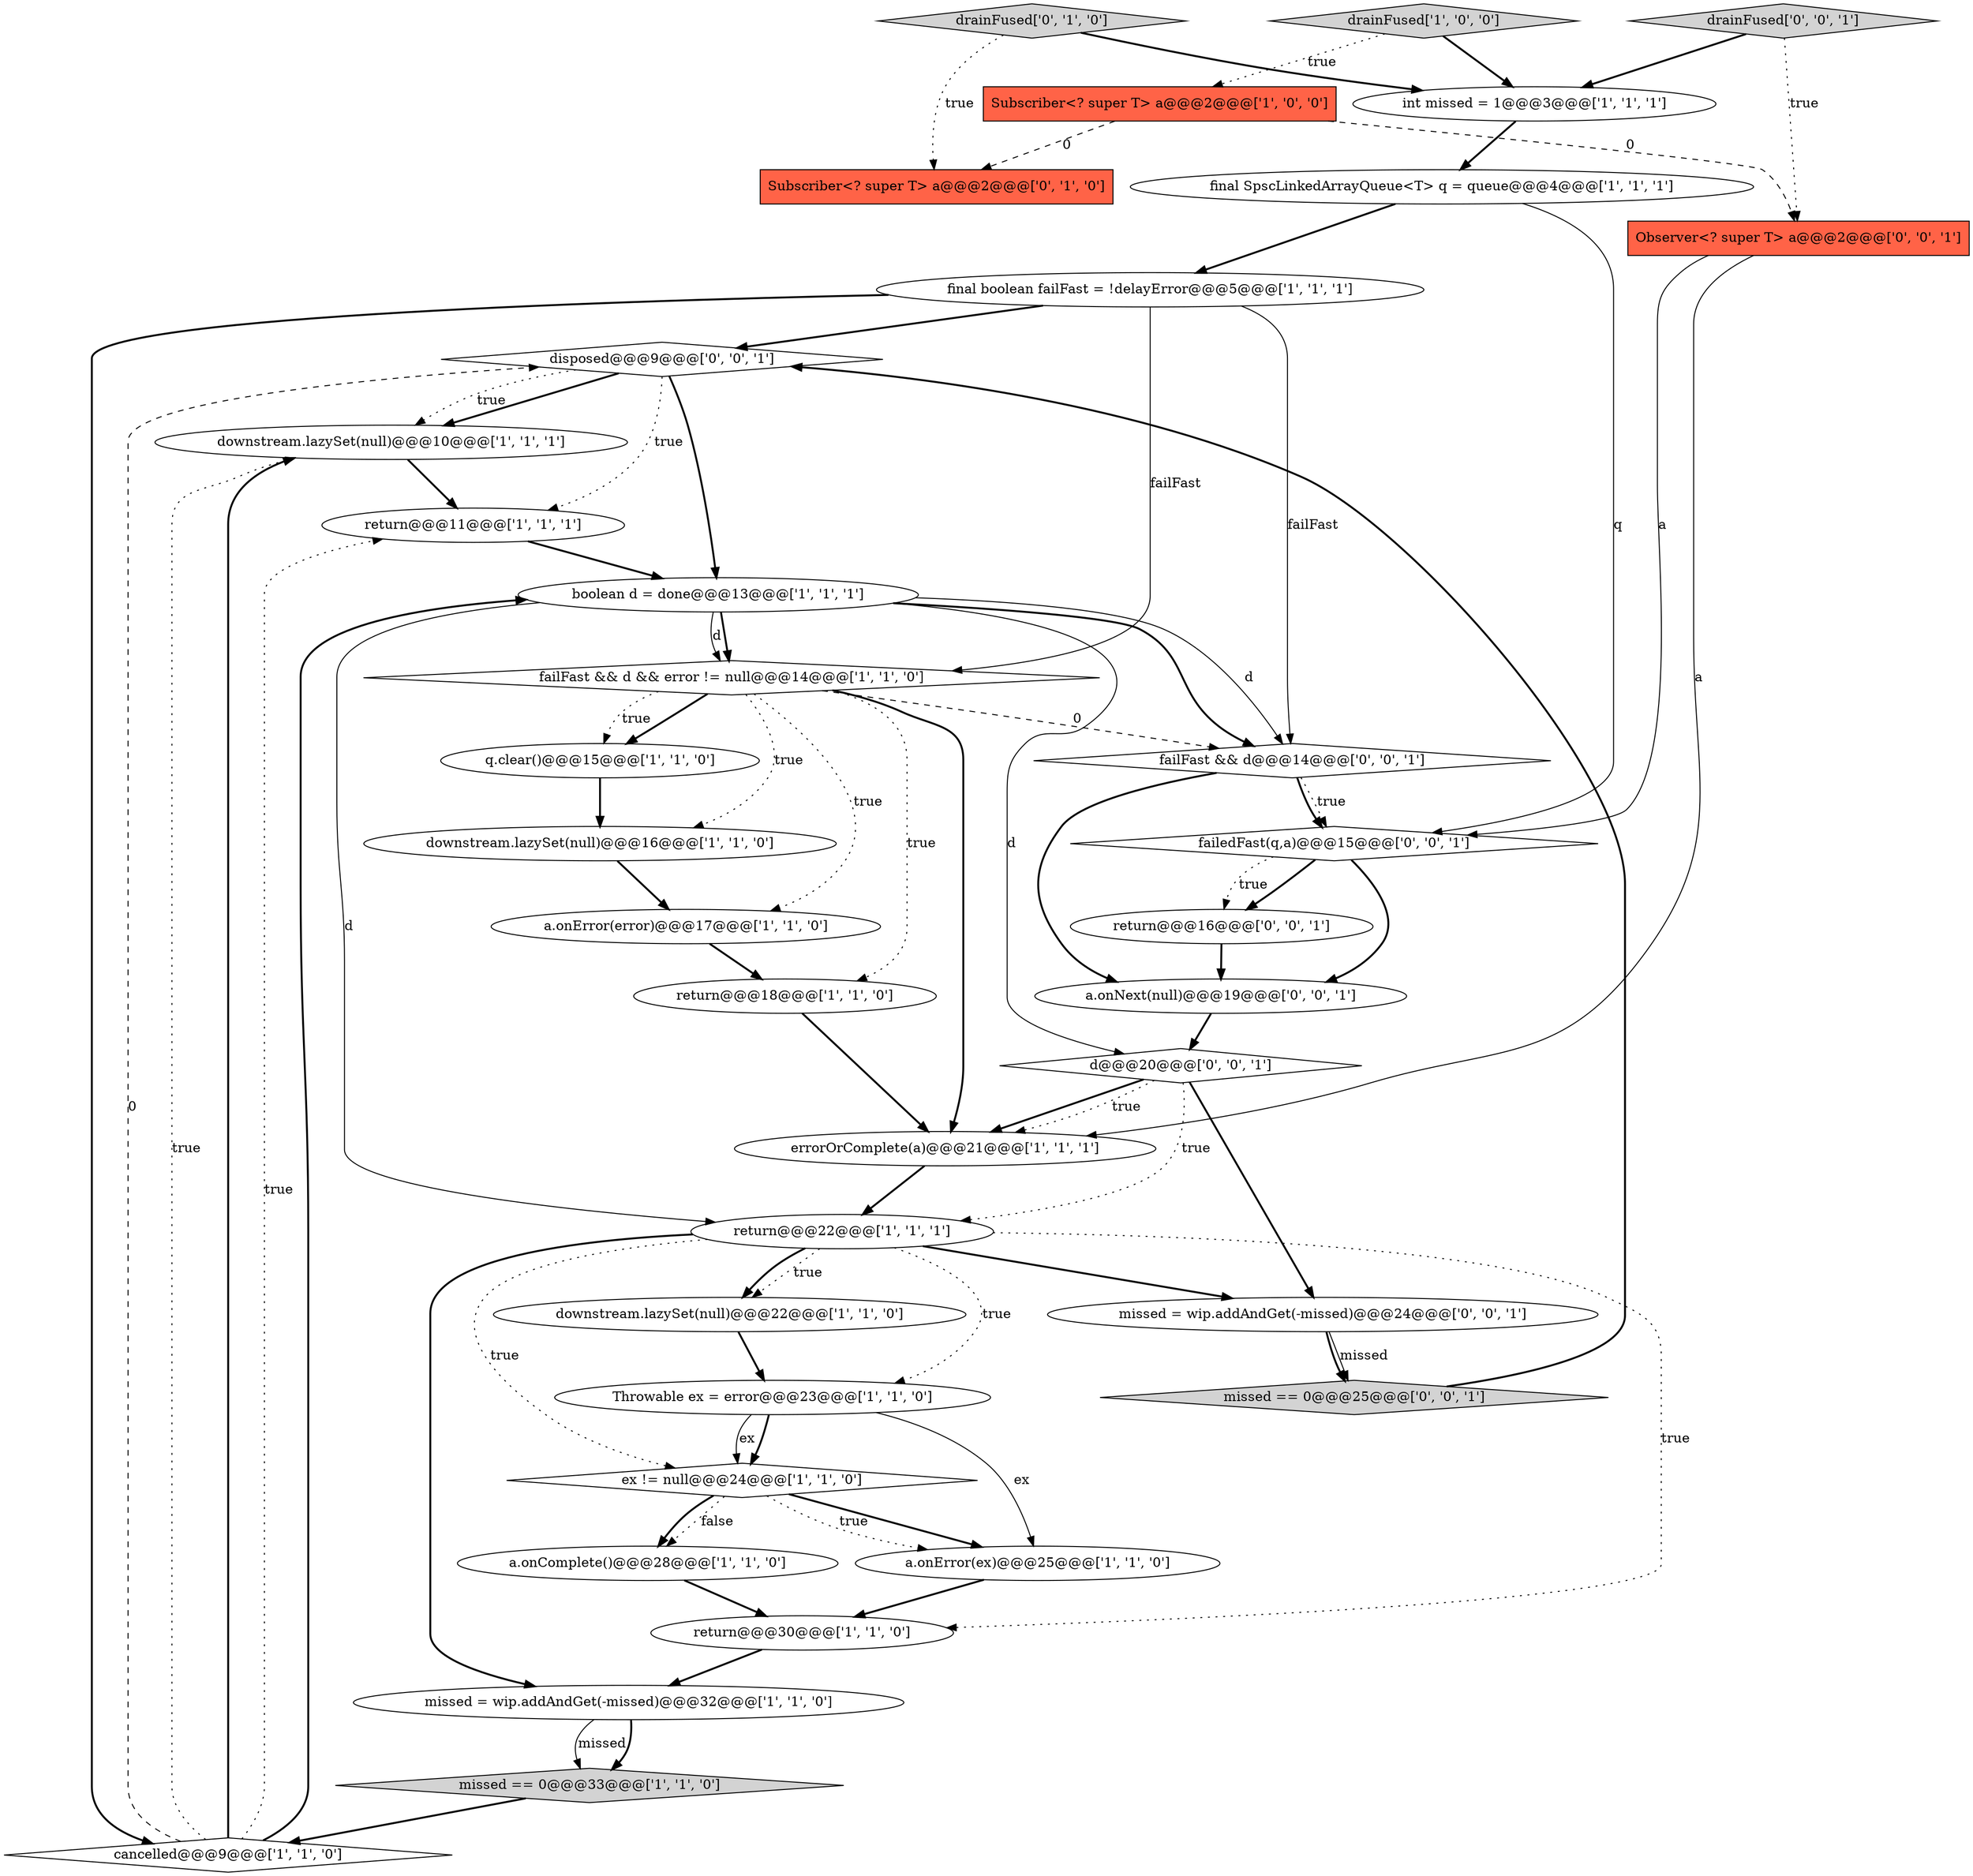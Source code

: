 digraph {
24 [style = filled, label = "drainFused['0', '1', '0']", fillcolor = lightgray, shape = diamond image = "AAA0AAABBB2BBB"];
27 [style = filled, label = "a.onNext(null)@@@19@@@['0', '0', '1']", fillcolor = white, shape = ellipse image = "AAA0AAABBB3BBB"];
7 [style = filled, label = "Subscriber<? super T> a@@@2@@@['1', '0', '0']", fillcolor = tomato, shape = box image = "AAA1AAABBB1BBB"];
30 [style = filled, label = "missed = wip.addAndGet(-missed)@@@24@@@['0', '0', '1']", fillcolor = white, shape = ellipse image = "AAA0AAABBB3BBB"];
26 [style = filled, label = "d@@@20@@@['0', '0', '1']", fillcolor = white, shape = diamond image = "AAA0AAABBB3BBB"];
3 [style = filled, label = "downstream.lazySet(null)@@@16@@@['1', '1', '0']", fillcolor = white, shape = ellipse image = "AAA0AAABBB1BBB"];
13 [style = filled, label = "return@@@18@@@['1', '1', '0']", fillcolor = white, shape = ellipse image = "AAA0AAABBB1BBB"];
4 [style = filled, label = "drainFused['1', '0', '0']", fillcolor = lightgray, shape = diamond image = "AAA0AAABBB1BBB"];
12 [style = filled, label = "downstream.lazySet(null)@@@10@@@['1', '1', '1']", fillcolor = white, shape = ellipse image = "AAA0AAABBB1BBB"];
15 [style = filled, label = "a.onError(ex)@@@25@@@['1', '1', '0']", fillcolor = white, shape = ellipse image = "AAA0AAABBB1BBB"];
31 [style = filled, label = "disposed@@@9@@@['0', '0', '1']", fillcolor = white, shape = diamond image = "AAA0AAABBB3BBB"];
8 [style = filled, label = "failFast && d && error != null@@@14@@@['1', '1', '0']", fillcolor = white, shape = diamond image = "AAA0AAABBB1BBB"];
1 [style = filled, label = "missed = wip.addAndGet(-missed)@@@32@@@['1', '1', '0']", fillcolor = white, shape = ellipse image = "AAA0AAABBB1BBB"];
22 [style = filled, label = "boolean d = done@@@13@@@['1', '1', '1']", fillcolor = white, shape = ellipse image = "AAA0AAABBB1BBB"];
35 [style = filled, label = "return@@@16@@@['0', '0', '1']", fillcolor = white, shape = ellipse image = "AAA0AAABBB3BBB"];
20 [style = filled, label = "final SpscLinkedArrayQueue<T> q = queue@@@4@@@['1', '1', '1']", fillcolor = white, shape = ellipse image = "AAA0AAABBB1BBB"];
33 [style = filled, label = "Observer<? super T> a@@@2@@@['0', '0', '1']", fillcolor = tomato, shape = box image = "AAA0AAABBB3BBB"];
23 [style = filled, label = "return@@@22@@@['1', '1', '1']", fillcolor = white, shape = ellipse image = "AAA0AAABBB1BBB"];
14 [style = filled, label = "missed == 0@@@33@@@['1', '1', '0']", fillcolor = lightgray, shape = diamond image = "AAA0AAABBB1BBB"];
34 [style = filled, label = "drainFused['0', '0', '1']", fillcolor = lightgray, shape = diamond image = "AAA0AAABBB3BBB"];
9 [style = filled, label = "q.clear()@@@15@@@['1', '1', '0']", fillcolor = white, shape = ellipse image = "AAA0AAABBB1BBB"];
18 [style = filled, label = "downstream.lazySet(null)@@@22@@@['1', '1', '0']", fillcolor = white, shape = ellipse image = "AAA0AAABBB1BBB"];
17 [style = filled, label = "cancelled@@@9@@@['1', '1', '0']", fillcolor = white, shape = diamond image = "AAA0AAABBB1BBB"];
0 [style = filled, label = "a.onError(error)@@@17@@@['1', '1', '0']", fillcolor = white, shape = ellipse image = "AAA0AAABBB1BBB"];
11 [style = filled, label = "return@@@11@@@['1', '1', '1']", fillcolor = white, shape = ellipse image = "AAA0AAABBB1BBB"];
25 [style = filled, label = "Subscriber<? super T> a@@@2@@@['0', '1', '0']", fillcolor = tomato, shape = box image = "AAA1AAABBB2BBB"];
32 [style = filled, label = "failFast && d@@@14@@@['0', '0', '1']", fillcolor = white, shape = diamond image = "AAA0AAABBB3BBB"];
19 [style = filled, label = "a.onComplete()@@@28@@@['1', '1', '0']", fillcolor = white, shape = ellipse image = "AAA0AAABBB1BBB"];
10 [style = filled, label = "final boolean failFast = !delayError@@@5@@@['1', '1', '1']", fillcolor = white, shape = ellipse image = "AAA0AAABBB1BBB"];
28 [style = filled, label = "missed == 0@@@25@@@['0', '0', '1']", fillcolor = lightgray, shape = diamond image = "AAA0AAABBB3BBB"];
2 [style = filled, label = "return@@@30@@@['1', '1', '0']", fillcolor = white, shape = ellipse image = "AAA0AAABBB1BBB"];
29 [style = filled, label = "failedFast(q,a)@@@15@@@['0', '0', '1']", fillcolor = white, shape = diamond image = "AAA0AAABBB3BBB"];
16 [style = filled, label = "Throwable ex = error@@@23@@@['1', '1', '0']", fillcolor = white, shape = ellipse image = "AAA0AAABBB1BBB"];
6 [style = filled, label = "errorOrComplete(a)@@@21@@@['1', '1', '1']", fillcolor = white, shape = ellipse image = "AAA0AAABBB1BBB"];
5 [style = filled, label = "ex != null@@@24@@@['1', '1', '0']", fillcolor = white, shape = diamond image = "AAA0AAABBB1BBB"];
21 [style = filled, label = "int missed = 1@@@3@@@['1', '1', '1']", fillcolor = white, shape = ellipse image = "AAA0AAABBB1BBB"];
23->16 [style = dotted, label="true"];
15->2 [style = bold, label=""];
35->27 [style = bold, label=""];
5->19 [style = dotted, label="false"];
33->29 [style = solid, label="a"];
31->22 [style = bold, label=""];
10->31 [style = bold, label=""];
0->13 [style = bold, label=""];
23->30 [style = bold, label=""];
1->14 [style = solid, label="missed"];
4->7 [style = dotted, label="true"];
24->25 [style = dotted, label="true"];
2->1 [style = bold, label=""];
6->23 [style = bold, label=""];
28->31 [style = bold, label=""];
12->11 [style = bold, label=""];
4->21 [style = bold, label=""];
17->11 [style = dotted, label="true"];
23->5 [style = dotted, label="true"];
5->15 [style = bold, label=""];
10->32 [style = solid, label="failFast"];
14->17 [style = bold, label=""];
22->32 [style = bold, label=""];
10->17 [style = bold, label=""];
8->6 [style = bold, label=""];
32->27 [style = bold, label=""];
19->2 [style = bold, label=""];
22->32 [style = solid, label="d"];
26->23 [style = dotted, label="true"];
31->11 [style = dotted, label="true"];
17->22 [style = bold, label=""];
26->6 [style = bold, label=""];
17->31 [style = dashed, label="0"];
5->15 [style = dotted, label="true"];
23->2 [style = dotted, label="true"];
31->12 [style = bold, label=""];
8->3 [style = dotted, label="true"];
3->0 [style = bold, label=""];
20->10 [style = bold, label=""];
26->30 [style = bold, label=""];
32->29 [style = bold, label=""];
22->8 [style = bold, label=""];
5->19 [style = bold, label=""];
29->27 [style = bold, label=""];
10->8 [style = solid, label="failFast"];
22->8 [style = solid, label="d"];
20->29 [style = solid, label="q"];
17->12 [style = bold, label=""];
8->32 [style = dashed, label="0"];
30->28 [style = bold, label=""];
21->20 [style = bold, label=""];
23->18 [style = dotted, label="true"];
22->26 [style = solid, label="d"];
17->12 [style = dotted, label="true"];
24->21 [style = bold, label=""];
30->28 [style = solid, label="missed"];
22->23 [style = solid, label="d"];
16->15 [style = solid, label="ex"];
34->33 [style = dotted, label="true"];
8->9 [style = bold, label=""];
11->22 [style = bold, label=""];
23->1 [style = bold, label=""];
16->5 [style = bold, label=""];
9->3 [style = bold, label=""];
33->6 [style = solid, label="a"];
7->25 [style = dashed, label="0"];
26->6 [style = dotted, label="true"];
1->14 [style = bold, label=""];
8->0 [style = dotted, label="true"];
8->13 [style = dotted, label="true"];
32->29 [style = dotted, label="true"];
29->35 [style = bold, label=""];
8->9 [style = dotted, label="true"];
13->6 [style = bold, label=""];
7->33 [style = dashed, label="0"];
31->12 [style = dotted, label="true"];
23->18 [style = bold, label=""];
16->5 [style = solid, label="ex"];
34->21 [style = bold, label=""];
29->35 [style = dotted, label="true"];
27->26 [style = bold, label=""];
18->16 [style = bold, label=""];
}
